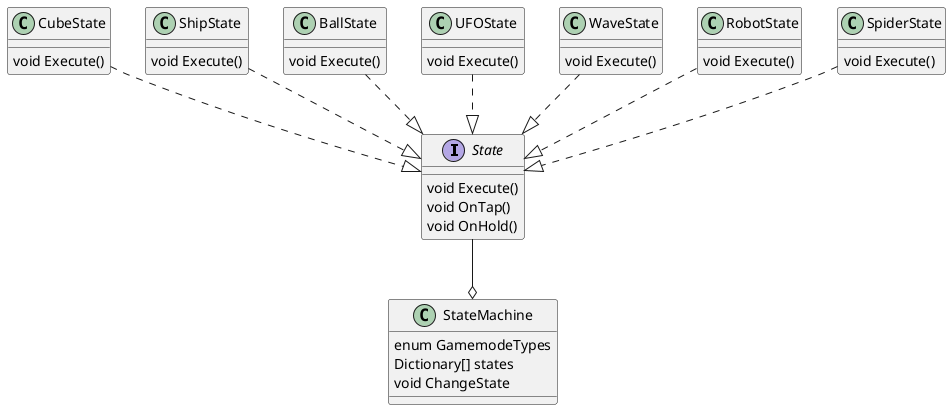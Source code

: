 @startuml Geometry Dash Hierarchy
' <|-- Extension
' *-- Composition
' o-- Aggregation
' <|.. dotted line

' Dion's section, gamemodes  
interface State {
    void Execute()
    void OnTap()
    void OnHold()
}

class CubeState {
    void Execute()
}
class ShipState {
    void Execute()
}
class BallState {
    void Execute()
}
class UFOState {
    void Execute()
}
class WaveState {
    void Execute()
}
class RobotState {
    void Execute()
}
class SpiderState {
    void Execute()
}

class StateMachine {
    enum GamemodeTypes
    Dictionary[] states
    void ChangeState
}

' Connections 
CubeState ..|> State
ShipState ..|> State
BallState ..|> State
UFOState ..|> State
WaveState ..|> State
RobotState ..|> State
SpiderState ..|> State

State --o StateMachine
@enduml 